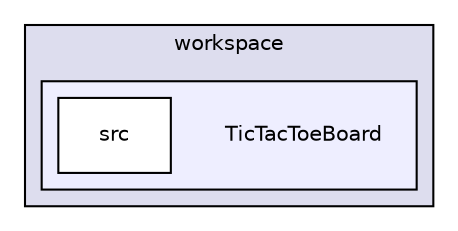 digraph "/Users/karim/Documents/classCplusplus/workspace/TicTacToeBoard" {
  compound=true
  node [ fontsize="10", fontname="Helvetica"];
  edge [ labelfontsize="10", labelfontname="Helvetica"];
  subgraph clusterdir_a8fad7ba84373ab3527e56db224ac553 {
    graph [ bgcolor="#ddddee", pencolor="black", label="workspace" fontname="Helvetica", fontsize="10", URL="dir_a8fad7ba84373ab3527e56db224ac553.html"]
  subgraph clusterdir_77c0a3b8e591baf372ead80ef1d03303 {
    graph [ bgcolor="#eeeeff", pencolor="black", label="" URL="dir_77c0a3b8e591baf372ead80ef1d03303.html"];
    dir_77c0a3b8e591baf372ead80ef1d03303 [shape=plaintext label="TicTacToeBoard"];
    dir_360a5379e4776d810e596cd07990bcd8 [shape=box label="src" color="black" fillcolor="white" style="filled" URL="dir_360a5379e4776d810e596cd07990bcd8.html"];
  }
  }
}
